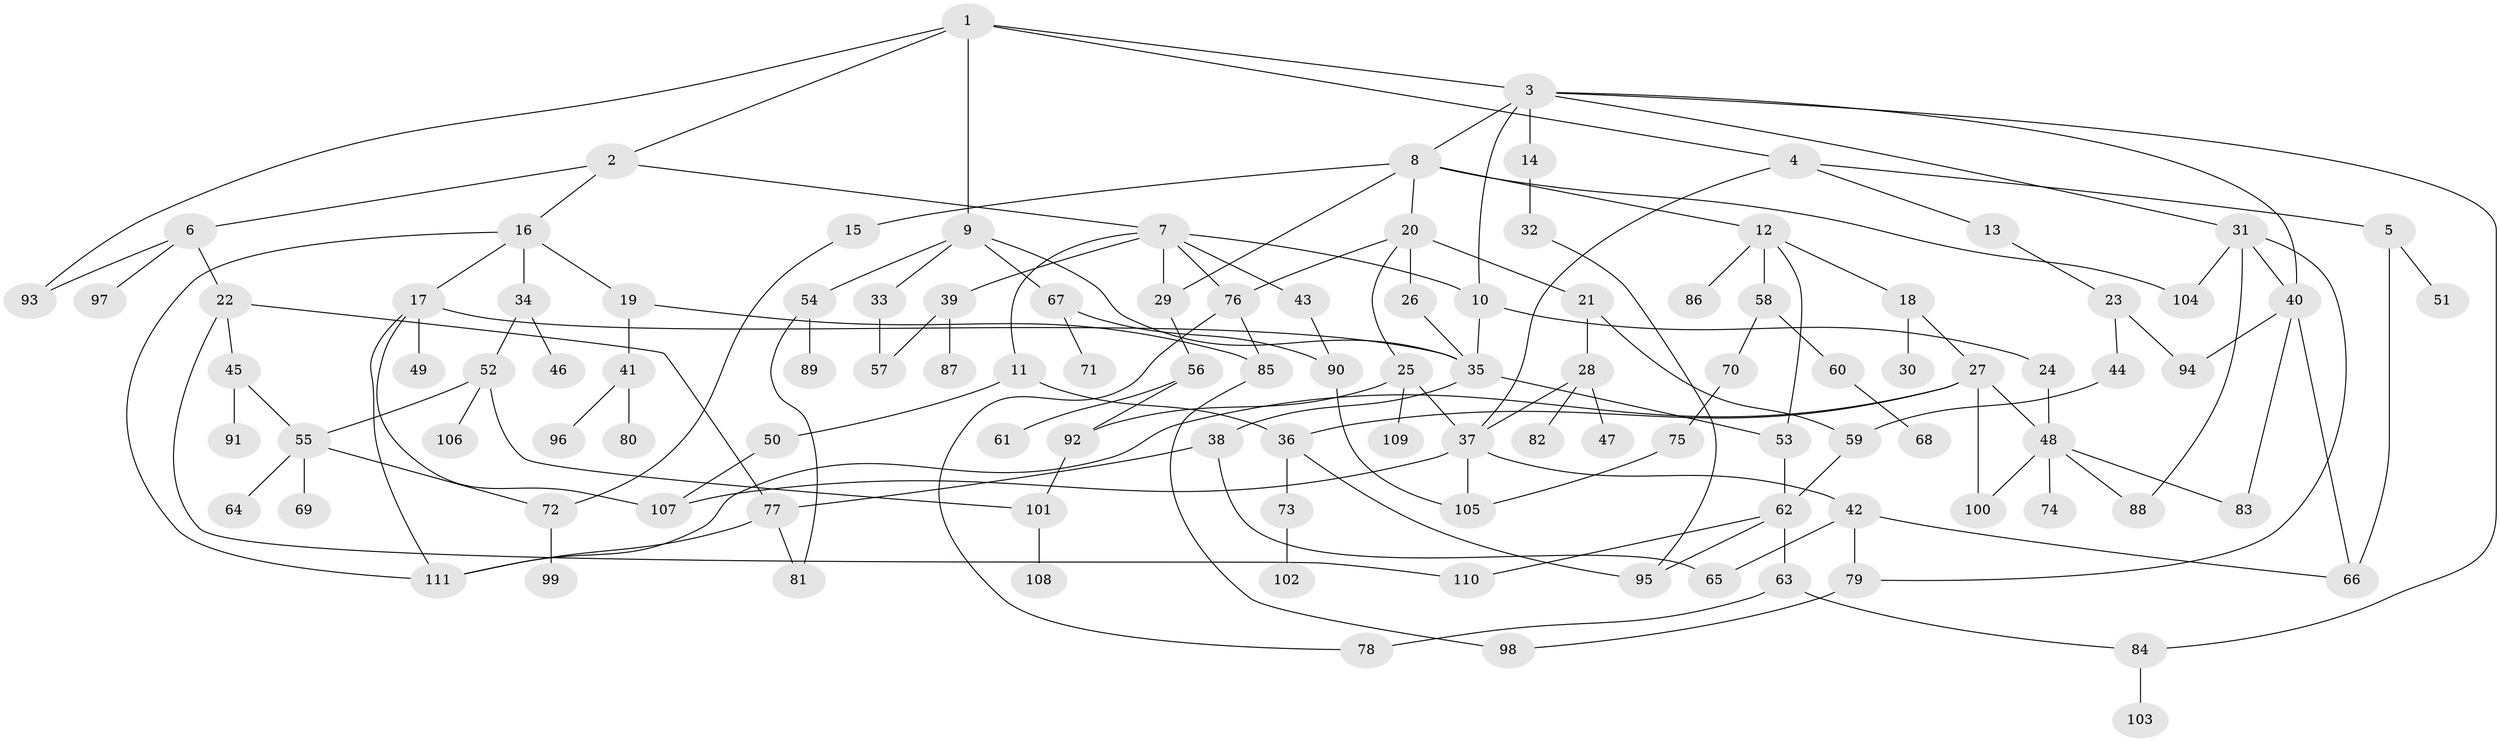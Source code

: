 // coarse degree distribution, {10: 0.013888888888888888, 6: 0.1388888888888889, 4: 0.06944444444444445, 9: 0.013888888888888888, 5: 0.1111111111111111, 2: 0.20833333333333334, 3: 0.18055555555555555, 8: 0.013888888888888888, 1: 0.25}
// Generated by graph-tools (version 1.1) at 2025/41/03/06/25 10:41:27]
// undirected, 111 vertices, 156 edges
graph export_dot {
graph [start="1"]
  node [color=gray90,style=filled];
  1;
  2;
  3;
  4;
  5;
  6;
  7;
  8;
  9;
  10;
  11;
  12;
  13;
  14;
  15;
  16;
  17;
  18;
  19;
  20;
  21;
  22;
  23;
  24;
  25;
  26;
  27;
  28;
  29;
  30;
  31;
  32;
  33;
  34;
  35;
  36;
  37;
  38;
  39;
  40;
  41;
  42;
  43;
  44;
  45;
  46;
  47;
  48;
  49;
  50;
  51;
  52;
  53;
  54;
  55;
  56;
  57;
  58;
  59;
  60;
  61;
  62;
  63;
  64;
  65;
  66;
  67;
  68;
  69;
  70;
  71;
  72;
  73;
  74;
  75;
  76;
  77;
  78;
  79;
  80;
  81;
  82;
  83;
  84;
  85;
  86;
  87;
  88;
  89;
  90;
  91;
  92;
  93;
  94;
  95;
  96;
  97;
  98;
  99;
  100;
  101;
  102;
  103;
  104;
  105;
  106;
  107;
  108;
  109;
  110;
  111;
  1 -- 2;
  1 -- 3;
  1 -- 4;
  1 -- 9;
  1 -- 93;
  2 -- 6;
  2 -- 7;
  2 -- 16;
  3 -- 8;
  3 -- 10;
  3 -- 14;
  3 -- 31;
  3 -- 40;
  3 -- 84;
  4 -- 5;
  4 -- 13;
  4 -- 37;
  5 -- 51;
  5 -- 66;
  6 -- 22;
  6 -- 93;
  6 -- 97;
  7 -- 11;
  7 -- 29;
  7 -- 39;
  7 -- 43;
  7 -- 76;
  7 -- 10;
  8 -- 12;
  8 -- 15;
  8 -- 20;
  8 -- 104;
  8 -- 29;
  9 -- 33;
  9 -- 54;
  9 -- 67;
  9 -- 35;
  10 -- 24;
  10 -- 35;
  11 -- 50;
  11 -- 36;
  12 -- 18;
  12 -- 58;
  12 -- 86;
  12 -- 53;
  13 -- 23;
  14 -- 32;
  15 -- 72;
  16 -- 17;
  16 -- 19;
  16 -- 34;
  16 -- 111;
  17 -- 35;
  17 -- 49;
  17 -- 111;
  17 -- 107;
  18 -- 27;
  18 -- 30;
  19 -- 41;
  19 -- 85;
  20 -- 21;
  20 -- 25;
  20 -- 26;
  20 -- 76;
  21 -- 28;
  21 -- 59;
  22 -- 45;
  22 -- 77;
  22 -- 110;
  23 -- 44;
  23 -- 94;
  24 -- 48;
  25 -- 92;
  25 -- 109;
  25 -- 37;
  26 -- 35;
  27 -- 36;
  27 -- 48;
  27 -- 100;
  27 -- 111;
  28 -- 37;
  28 -- 47;
  28 -- 82;
  29 -- 56;
  31 -- 104;
  31 -- 79;
  31 -- 40;
  31 -- 88;
  32 -- 95;
  33 -- 57;
  34 -- 46;
  34 -- 52;
  35 -- 38;
  35 -- 53;
  36 -- 73;
  36 -- 95;
  37 -- 42;
  37 -- 107;
  37 -- 105;
  38 -- 65;
  38 -- 77;
  39 -- 87;
  39 -- 57;
  40 -- 66;
  40 -- 94;
  40 -- 83;
  41 -- 80;
  41 -- 96;
  42 -- 65;
  42 -- 79;
  42 -- 66;
  43 -- 90;
  44 -- 59;
  45 -- 55;
  45 -- 91;
  48 -- 74;
  48 -- 83;
  48 -- 88;
  48 -- 100;
  50 -- 107;
  52 -- 106;
  52 -- 101;
  52 -- 55;
  53 -- 62;
  54 -- 81;
  54 -- 89;
  55 -- 64;
  55 -- 69;
  55 -- 72;
  56 -- 61;
  56 -- 92;
  58 -- 60;
  58 -- 70;
  59 -- 62;
  60 -- 68;
  62 -- 63;
  62 -- 95;
  62 -- 110;
  63 -- 78;
  63 -- 84;
  67 -- 71;
  67 -- 90;
  70 -- 75;
  72 -- 99;
  73 -- 102;
  75 -- 105;
  76 -- 85;
  76 -- 78;
  77 -- 111;
  77 -- 81;
  79 -- 98;
  84 -- 103;
  85 -- 98;
  90 -- 105;
  92 -- 101;
  101 -- 108;
}
